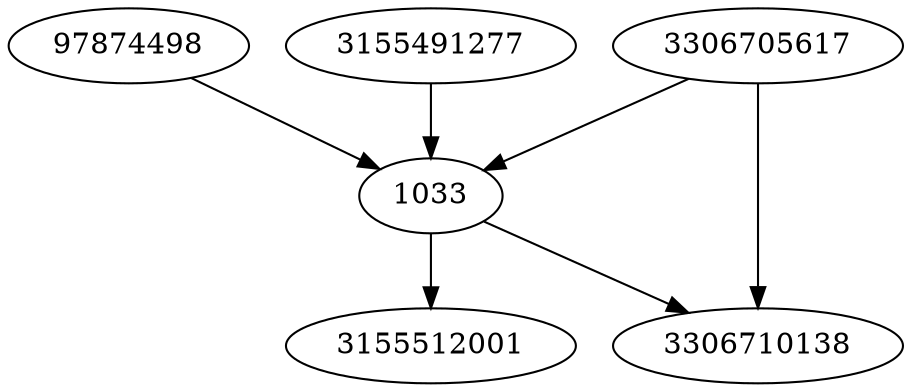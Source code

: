 strict digraph  {
3155512001;
97874498;
1033;
3155491277;
3306705617;
3306710138;
97874498 -> 1033;
1033 -> 3155512001;
1033 -> 3306710138;
3155491277 -> 1033;
3306705617 -> 3306710138;
3306705617 -> 1033;
}

